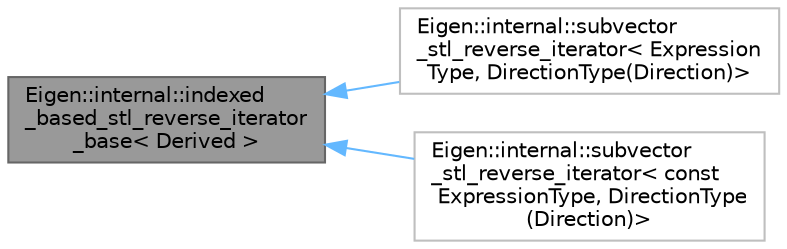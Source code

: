 digraph "Eigen::internal::indexed_based_stl_reverse_iterator_base&lt; Derived &gt;"
{
 // LATEX_PDF_SIZE
  bgcolor="transparent";
  edge [fontname=Helvetica,fontsize=10,labelfontname=Helvetica,labelfontsize=10];
  node [fontname=Helvetica,fontsize=10,shape=box,height=0.2,width=0.4];
  rankdir="LR";
  Node1 [id="Node000001",label="Eigen::internal::indexed\l_based_stl_reverse_iterator\l_base\< Derived \>",height=0.2,width=0.4,color="gray40", fillcolor="grey60", style="filled", fontcolor="black",tooltip=" "];
  Node1 -> Node2 [id="edge3_Node000001_Node000002",dir="back",color="steelblue1",style="solid",tooltip=" "];
  Node2 [id="Node000002",label="Eigen::internal::subvector\l_stl_reverse_iterator\< Expression\lType, DirectionType(Direction)\>",height=0.2,width=0.4,color="grey75", fillcolor="white", style="filled",URL="$classEigen_1_1internal_1_1subvector__stl__reverse__iterator.html",tooltip=" "];
  Node1 -> Node3 [id="edge4_Node000001_Node000003",dir="back",color="steelblue1",style="solid",tooltip=" "];
  Node3 [id="Node000003",label="Eigen::internal::subvector\l_stl_reverse_iterator\< const\l ExpressionType, DirectionType\l(Direction)\>",height=0.2,width=0.4,color="grey75", fillcolor="white", style="filled",URL="$classEigen_1_1internal_1_1subvector__stl__reverse__iterator.html",tooltip=" "];
}
